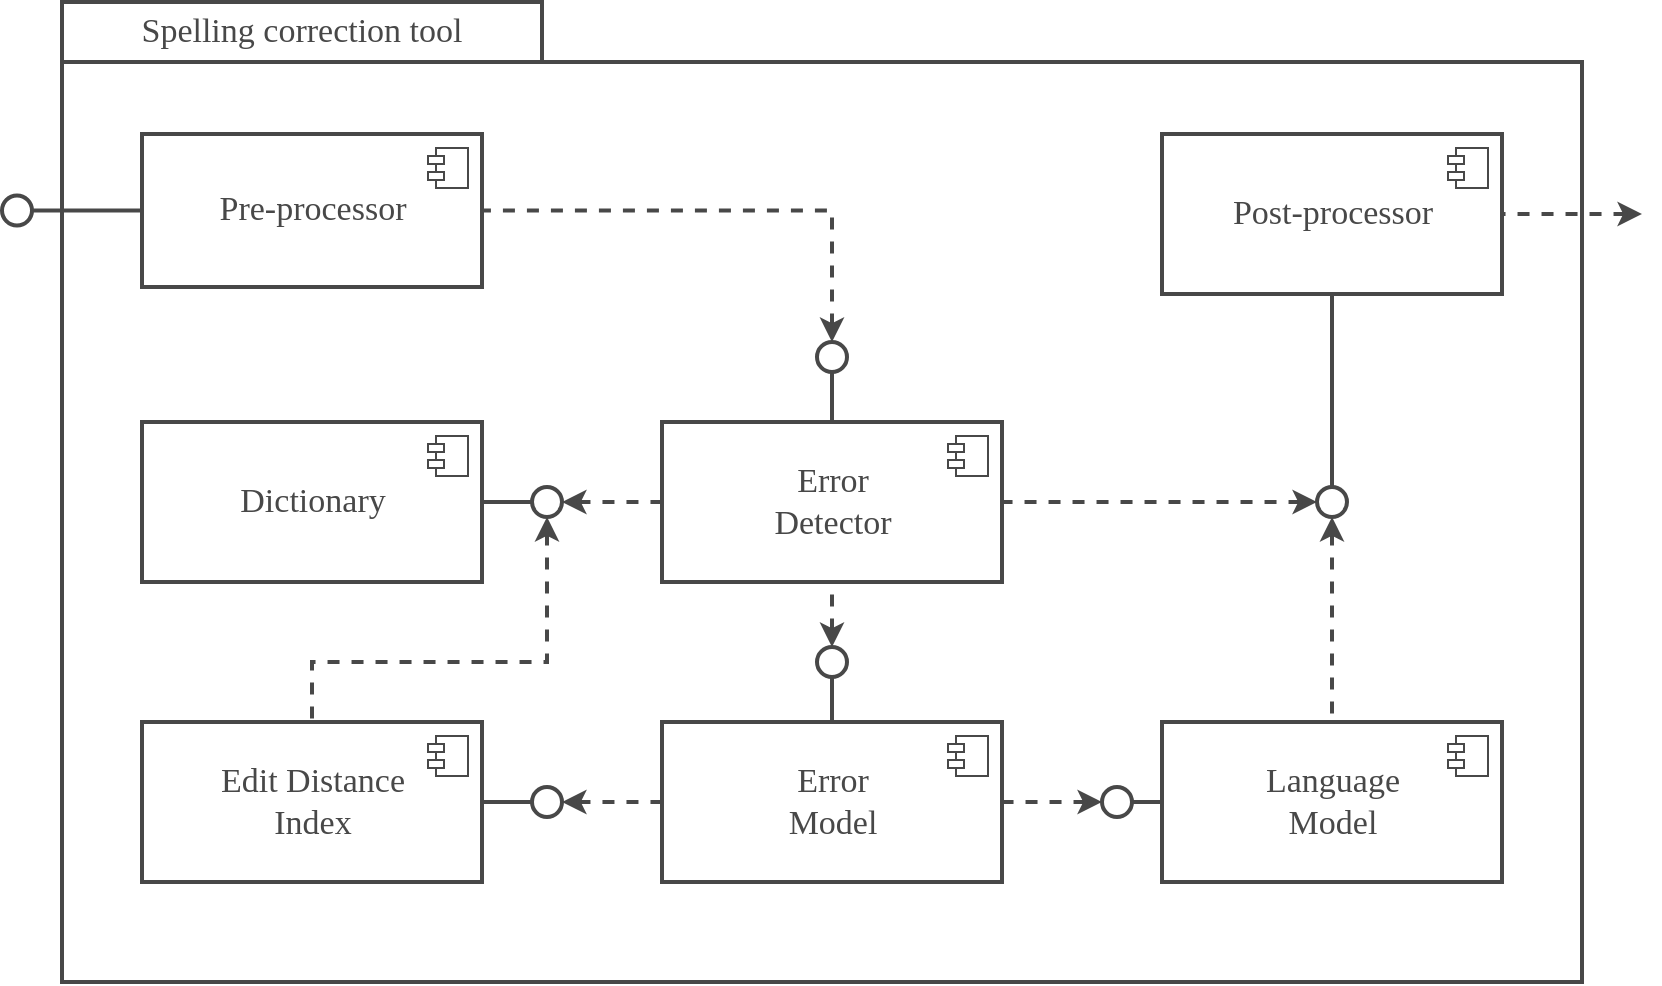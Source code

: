 <mxfile version="16.1.4" type="device"><diagram id="WbD-ZiH9MRF-BvskfDD6" name="Page-1"><mxGraphModel dx="2103" dy="255" grid="1" gridSize="10" guides="1" tooltips="1" connect="1" arrows="1" fold="1" page="1" pageScale="1" pageWidth="827" pageHeight="1169" math="0" shadow="0"><root><mxCell id="0"/><mxCell id="1" parent="0"/><mxCell id="WPqHeAIB-nKl-p0_2O8t-15" value="" style="rounded=0;whiteSpace=wrap;html=1;strokeWidth=2;strokeColor=#484848;" parent="1" vertex="1"><mxGeometry x="-1110" y="510" width="760" height="460" as="geometry"/></mxCell><mxCell id="WPqHeAIB-nKl-p0_2O8t-16" value="&lt;font color=&quot;#484848&quot; face=&quot;montserrat semibold&quot;&gt;&lt;span style=&quot;font-size: 17px&quot;&gt;Post-processor&lt;/span&gt;&lt;/font&gt;" style="html=1;dropTarget=0;strokeWidth=2;strokeColor=#484848;" parent="1" vertex="1"><mxGeometry x="-560" y="546" width="170" height="80" as="geometry"/></mxCell><mxCell id="WPqHeAIB-nKl-p0_2O8t-17" value="" style="shape=module;jettyWidth=8;jettyHeight=4;strokeColor=#484848;" parent="WPqHeAIB-nKl-p0_2O8t-16" vertex="1"><mxGeometry x="1" width="20" height="20" relative="1" as="geometry"><mxPoint x="-27" y="7" as="offset"/></mxGeometry></mxCell><mxCell id="WPqHeAIB-nKl-p0_2O8t-22" value="&lt;font style=&quot;font-size: 17px&quot;&gt;&lt;span style=&quot;color: rgb(72 , 72 , 72) ; font-family: &amp;#34;montserrat semibold&amp;#34;&quot;&gt;Error&lt;br&gt;&lt;/span&gt;&lt;span style=&quot;color: rgb(72 , 72 , 72) ; font-family: &amp;#34;montserrat semibold&amp;#34;&quot;&gt;Model&lt;/span&gt;&lt;/font&gt;" style="html=1;dropTarget=0;strokeWidth=2;strokeColor=#484848;" parent="1" vertex="1"><mxGeometry x="-810" y="840" width="170" height="80" as="geometry"/></mxCell><mxCell id="WPqHeAIB-nKl-p0_2O8t-23" value="" style="shape=module;jettyWidth=8;jettyHeight=4;strokeColor=#484848;" parent="WPqHeAIB-nKl-p0_2O8t-22" vertex="1"><mxGeometry x="1" width="20" height="20" relative="1" as="geometry"><mxPoint x="-27" y="7" as="offset"/></mxGeometry></mxCell><mxCell id="WPqHeAIB-nKl-p0_2O8t-37" value="&lt;font color=&quot;#484848&quot; face=&quot;Montserrat Semibold&quot;&gt;&lt;span style=&quot;font-size: 17px&quot;&gt;Spelling correction tool&lt;/span&gt;&lt;/font&gt;" style="rounded=0;whiteSpace=wrap;html=1;strokeColor=#484848;strokeWidth=2;" parent="1" vertex="1"><mxGeometry x="-1110" y="480" width="240" height="30" as="geometry"/></mxCell><mxCell id="WPqHeAIB-nKl-p0_2O8t-39" value="&lt;font color=&quot;#484848&quot; face=&quot;montserrat semibold&quot; style=&quot;font-size: 17px&quot;&gt;Pre-processor&lt;/font&gt;" style="html=1;dropTarget=0;strokeWidth=2;strokeColor=#484848;" parent="1" vertex="1"><mxGeometry x="-1070" y="546" width="170" height="76.5" as="geometry"/></mxCell><mxCell id="WPqHeAIB-nKl-p0_2O8t-40" value="" style="shape=module;jettyWidth=8;jettyHeight=4;strokeColor=#484848;" parent="WPqHeAIB-nKl-p0_2O8t-39" vertex="1"><mxGeometry x="1" width="20" height="20" relative="1" as="geometry"><mxPoint x="-27" y="7" as="offset"/></mxGeometry></mxCell><mxCell id="WPqHeAIB-nKl-p0_2O8t-43" value="&lt;font color=&quot;#484848&quot; face=&quot;montserrat semibold&quot; style=&quot;font-size: 17px&quot;&gt;Language&lt;br&gt;Model&lt;/font&gt;" style="html=1;dropTarget=0;strokeWidth=2;strokeColor=#484848;" parent="1" vertex="1"><mxGeometry x="-560" y="840" width="170" height="80" as="geometry"/></mxCell><mxCell id="WPqHeAIB-nKl-p0_2O8t-44" value="" style="shape=module;jettyWidth=8;jettyHeight=4;strokeColor=#484848;" parent="WPqHeAIB-nKl-p0_2O8t-43" vertex="1"><mxGeometry x="1" width="20" height="20" relative="1" as="geometry"><mxPoint x="-27" y="7" as="offset"/></mxGeometry></mxCell><mxCell id="WPqHeAIB-nKl-p0_2O8t-62" value="" style="ellipse;whiteSpace=wrap;html=1;aspect=fixed;strokeColor=#484848;strokeWidth=2;" parent="1" vertex="1"><mxGeometry x="-1140" y="576.75" width="15" height="15" as="geometry"/></mxCell><mxCell id="WPqHeAIB-nKl-p0_2O8t-63" style="edgeStyle=orthogonalEdgeStyle;rounded=0;orthogonalLoop=1;jettySize=auto;html=1;startArrow=none;startFill=0;endArrow=none;endFill=0;strokeColor=#484848;strokeWidth=2;exitX=1;exitY=0.5;exitDx=0;exitDy=0;entryX=0;entryY=0.5;entryDx=0;entryDy=0;" parent="1" source="WPqHeAIB-nKl-p0_2O8t-62" target="WPqHeAIB-nKl-p0_2O8t-39" edge="1"><mxGeometry relative="1" as="geometry"><mxPoint x="-1170" y="540" as="sourcePoint"/><mxPoint x="-1350" y="350" as="targetPoint"/><Array as="points"><mxPoint x="-1080" y="584"/><mxPoint x="-1080" y="584"/></Array></mxGeometry></mxCell><mxCell id="WPqHeAIB-nKl-p0_2O8t-65" value="" style="ellipse;whiteSpace=wrap;html=1;aspect=fixed;strokeColor=#484848;strokeWidth=2;" parent="1" vertex="1"><mxGeometry x="-732.5" y="802.5" width="15" height="15" as="geometry"/></mxCell><mxCell id="WPqHeAIB-nKl-p0_2O8t-66" value="" style="ellipse;whiteSpace=wrap;html=1;aspect=fixed;strokeColor=#484848;strokeWidth=2;" parent="1" vertex="1"><mxGeometry x="-590" y="872.5" width="15" height="15" as="geometry"/></mxCell><mxCell id="WPqHeAIB-nKl-p0_2O8t-67" style="edgeStyle=orthogonalEdgeStyle;rounded=0;orthogonalLoop=1;jettySize=auto;html=1;startArrow=none;startFill=0;endArrow=none;endFill=0;strokeColor=#484848;strokeWidth=2;exitX=0.5;exitY=1;exitDx=0;exitDy=0;entryX=0.5;entryY=0;entryDx=0;entryDy=0;" parent="1" source="WPqHeAIB-nKl-p0_2O8t-65" target="WPqHeAIB-nKl-p0_2O8t-22" edge="1"><mxGeometry relative="1" as="geometry"><mxPoint x="-870" y="629.71" as="sourcePoint"/><mxPoint x="-805" y="629.71" as="targetPoint"/><Array as="points"><mxPoint x="-725" y="830"/><mxPoint x="-725" y="830"/></Array></mxGeometry></mxCell><mxCell id="WPqHeAIB-nKl-p0_2O8t-68" style="edgeStyle=orthogonalEdgeStyle;rounded=0;orthogonalLoop=1;jettySize=auto;html=1;startArrow=none;startFill=0;endArrow=none;endFill=0;strokeColor=#484848;strokeWidth=2;exitX=1;exitY=0.5;exitDx=0;exitDy=0;entryX=0;entryY=0.5;entryDx=0;entryDy=0;" parent="1" source="WPqHeAIB-nKl-p0_2O8t-66" target="WPqHeAIB-nKl-p0_2O8t-43" edge="1"><mxGeometry relative="1" as="geometry"><mxPoint x="-847.5" y="603.5" as="sourcePoint"/><mxPoint x="-847.5" y="660" as="targetPoint"/><Array as="points"><mxPoint x="-575" y="880"/><mxPoint x="-575" y="880"/></Array></mxGeometry></mxCell><mxCell id="WPqHeAIB-nKl-p0_2O8t-69" value="" style="ellipse;whiteSpace=wrap;html=1;aspect=fixed;strokeColor=#484848;strokeWidth=2;" parent="1" vertex="1"><mxGeometry x="-482.5" y="722.5" width="15" height="15" as="geometry"/></mxCell><mxCell id="WPqHeAIB-nKl-p0_2O8t-71" style="edgeStyle=orthogonalEdgeStyle;rounded=0;orthogonalLoop=1;jettySize=auto;html=1;startArrow=none;startFill=0;endArrow=none;endFill=0;strokeColor=#484848;strokeWidth=2;entryX=0.5;entryY=1;entryDx=0;entryDy=0;exitX=0.5;exitY=0;exitDx=0;exitDy=0;" parent="1" source="WPqHeAIB-nKl-p0_2O8t-69" target="WPqHeAIB-nKl-p0_2O8t-16" edge="1"><mxGeometry relative="1" as="geometry"><mxPoint x="-742" y="740" as="sourcePoint"/><mxPoint x="-847.5" y="680" as="targetPoint"/><Array as="points"><mxPoint x="-475" y="670"/><mxPoint x="-475" y="670"/></Array></mxGeometry></mxCell><mxCell id="WPqHeAIB-nKl-p0_2O8t-72" style="edgeStyle=orthogonalEdgeStyle;rounded=0;orthogonalLoop=1;jettySize=auto;html=1;endArrow=none;endFill=0;strokeWidth=2;strokeColor=#484848;dashed=1;startArrow=classic;startFill=1;entryX=1;entryY=0.5;entryDx=0;entryDy=0;exitX=0.5;exitY=0;exitDx=0;exitDy=0;" parent="1" source="sDqQ4_i53VNcSWUXyFaf-4" target="WPqHeAIB-nKl-p0_2O8t-39" edge="1"><mxGeometry relative="1" as="geometry"><mxPoint x="-830" y="470" as="sourcePoint"/><mxPoint x="-797.5" y="469.907" as="targetPoint"/><Array as="points"/></mxGeometry></mxCell><mxCell id="WPqHeAIB-nKl-p0_2O8t-74" style="edgeStyle=orthogonalEdgeStyle;rounded=0;orthogonalLoop=1;jettySize=auto;html=1;endArrow=none;endFill=0;strokeWidth=2;strokeColor=#484848;dashed=1;startArrow=classic;startFill=1;entryX=0.5;entryY=0;entryDx=0;entryDy=0;exitX=0.5;exitY=1;exitDx=0;exitDy=0;" parent="1" source="WPqHeAIB-nKl-p0_2O8t-69" target="WPqHeAIB-nKl-p0_2O8t-43" edge="1"><mxGeometry relative="1" as="geometry"><mxPoint x="-525" y="604.75" as="sourcePoint"/><mxPoint x="-560" y="603" as="targetPoint"/><Array as="points"><mxPoint x="-475" y="750"/><mxPoint x="-475" y="750"/></Array></mxGeometry></mxCell><mxCell id="WPqHeAIB-nKl-p0_2O8t-75" style="edgeStyle=orthogonalEdgeStyle;rounded=0;orthogonalLoop=1;jettySize=auto;html=1;endArrow=none;endFill=0;strokeWidth=2;strokeColor=#484848;dashed=1;startArrow=classic;startFill=1;entryX=1;entryY=0.5;entryDx=0;entryDy=0;" parent="1" target="WPqHeAIB-nKl-p0_2O8t-16" edge="1"><mxGeometry relative="1" as="geometry"><mxPoint x="-320" y="586" as="sourcePoint"/><mxPoint x="-550" y="596" as="targetPoint"/><Array as="points"><mxPoint x="-360" y="586"/><mxPoint x="-360" y="586"/></Array></mxGeometry></mxCell><mxCell id="sDqQ4_i53VNcSWUXyFaf-3" style="edgeStyle=orthogonalEdgeStyle;rounded=0;orthogonalLoop=1;jettySize=auto;html=1;startArrow=none;startFill=0;endArrow=none;endFill=0;strokeColor=#484848;strokeWidth=2;exitX=0.5;exitY=1;exitDx=0;exitDy=0;entryX=0.5;entryY=0;entryDx=0;entryDy=0;" parent="1" source="sDqQ4_i53VNcSWUXyFaf-4" target="sDqQ4_i53VNcSWUXyFaf-1" edge="1"><mxGeometry relative="1" as="geometry"><mxPoint x="-975" y="685" as="sourcePoint"/><mxPoint x="-980" y="820" as="targetPoint"/><Array as="points"><mxPoint x="-725" y="680"/><mxPoint x="-725" y="680"/></Array></mxGeometry></mxCell><mxCell id="sDqQ4_i53VNcSWUXyFaf-4" value="" style="ellipse;whiteSpace=wrap;html=1;aspect=fixed;strokeColor=#484848;strokeWidth=2;" parent="1" vertex="1"><mxGeometry x="-732.5" y="650" width="15" height="15" as="geometry"/></mxCell><mxCell id="sDqQ4_i53VNcSWUXyFaf-1" value="&lt;font style=&quot;font-size: 17px&quot;&gt;&lt;span style=&quot;color: rgb(72 , 72 , 72) ; font-family: &amp;#34;montserrat semibold&amp;#34;&quot;&gt;Error&lt;br&gt;&lt;/span&gt;&lt;font color=&quot;#484848&quot; face=&quot;montserrat semibold&quot;&gt;Detector&lt;/font&gt;&lt;br&gt;&lt;/font&gt;" style="html=1;dropTarget=0;strokeWidth=2;strokeColor=#484848;" parent="1" vertex="1"><mxGeometry x="-810" y="690" width="170" height="80" as="geometry"/></mxCell><mxCell id="sDqQ4_i53VNcSWUXyFaf-2" value="" style="shape=module;jettyWidth=8;jettyHeight=4;strokeColor=#484848;" parent="sDqQ4_i53VNcSWUXyFaf-1" vertex="1"><mxGeometry x="1" width="20" height="20" relative="1" as="geometry"><mxPoint x="-27" y="7" as="offset"/></mxGeometry></mxCell><mxCell id="sDqQ4_i53VNcSWUXyFaf-5" value="" style="edgeStyle=orthogonalEdgeStyle;rounded=0;orthogonalLoop=1;jettySize=auto;html=1;endArrow=none;endFill=0;strokeWidth=2;strokeColor=#484848;dashed=1;startArrow=classic;startFill=1;entryX=1;entryY=0.5;entryDx=0;entryDy=0;exitX=0;exitY=0.5;exitDx=0;exitDy=0;" parent="1" source="WPqHeAIB-nKl-p0_2O8t-66" target="WPqHeAIB-nKl-p0_2O8t-22" edge="1"><mxGeometry relative="1" as="geometry"><mxPoint x="-772.5" y="593.5" as="sourcePoint"/><mxPoint x="-947.5" y="810" as="targetPoint"/><Array as="points"><mxPoint x="-630" y="880"/><mxPoint x="-630" y="880"/></Array></mxGeometry></mxCell><mxCell id="sDqQ4_i53VNcSWUXyFaf-7" style="edgeStyle=orthogonalEdgeStyle;rounded=0;orthogonalLoop=1;jettySize=auto;html=1;endArrow=none;endFill=0;strokeWidth=2;strokeColor=#484848;dashed=1;startArrow=classic;startFill=1;entryX=0.5;entryY=1;entryDx=0;entryDy=0;exitX=0.5;exitY=0;exitDx=0;exitDy=0;" parent="1" source="WPqHeAIB-nKl-p0_2O8t-65" target="sDqQ4_i53VNcSWUXyFaf-1" edge="1"><mxGeometry relative="1" as="geometry"><mxPoint x="-975" y="670.0" as="sourcePoint"/><mxPoint x="-975" y="632.5" as="targetPoint"/><Array as="points"><mxPoint x="-725" y="790"/><mxPoint x="-725" y="790"/></Array></mxGeometry></mxCell><mxCell id="vL3eTQ4pp4WK1Fbb5k3O-1" value="&lt;font color=&quot;#484848&quot; face=&quot;montserrat semibold&quot;&gt;&lt;span style=&quot;font-size: 17px&quot;&gt;Dictionary&lt;/span&gt;&lt;/font&gt;" style="html=1;dropTarget=0;strokeWidth=2;strokeColor=#484848;" vertex="1" parent="1"><mxGeometry x="-1070" y="690" width="170" height="80" as="geometry"/></mxCell><mxCell id="vL3eTQ4pp4WK1Fbb5k3O-2" value="" style="shape=module;jettyWidth=8;jettyHeight=4;strokeColor=#484848;" vertex="1" parent="vL3eTQ4pp4WK1Fbb5k3O-1"><mxGeometry x="1" width="20" height="20" relative="1" as="geometry"><mxPoint x="-27" y="7" as="offset"/></mxGeometry></mxCell><mxCell id="vL3eTQ4pp4WK1Fbb5k3O-3" value="&lt;font color=&quot;#484848&quot; face=&quot;montserrat semibold&quot;&gt;&lt;span style=&quot;font-size: 17px&quot;&gt;Edit Distance &lt;br&gt;Index&lt;br&gt;&lt;/span&gt;&lt;/font&gt;" style="html=1;dropTarget=0;strokeWidth=2;strokeColor=#484848;" vertex="1" parent="1"><mxGeometry x="-1070" y="840" width="170" height="80" as="geometry"/></mxCell><mxCell id="vL3eTQ4pp4WK1Fbb5k3O-4" value="" style="shape=module;jettyWidth=8;jettyHeight=4;strokeColor=#484848;" vertex="1" parent="vL3eTQ4pp4WK1Fbb5k3O-3"><mxGeometry x="1" width="20" height="20" relative="1" as="geometry"><mxPoint x="-27" y="7" as="offset"/></mxGeometry></mxCell><mxCell id="vL3eTQ4pp4WK1Fbb5k3O-7" value="" style="ellipse;whiteSpace=wrap;html=1;aspect=fixed;strokeColor=#484848;strokeWidth=2;" vertex="1" parent="1"><mxGeometry x="-875" y="722.5" width="15" height="15" as="geometry"/></mxCell><mxCell id="vL3eTQ4pp4WK1Fbb5k3O-8" style="edgeStyle=orthogonalEdgeStyle;rounded=0;orthogonalLoop=1;jettySize=auto;html=1;startArrow=none;startFill=0;endArrow=none;endFill=0;strokeColor=#484848;strokeWidth=2;entryX=1;entryY=0.5;entryDx=0;entryDy=0;exitX=0;exitY=0.5;exitDx=0;exitDy=0;" edge="1" parent="1" source="vL3eTQ4pp4WK1Fbb5k3O-7" target="vL3eTQ4pp4WK1Fbb5k3O-1"><mxGeometry relative="1" as="geometry"><mxPoint x="-732" y="732.5" as="sourcePoint"/><mxPoint x="-455" y="650.0" as="targetPoint"/><Array as="points"/></mxGeometry></mxCell><mxCell id="vL3eTQ4pp4WK1Fbb5k3O-10" style="edgeStyle=orthogonalEdgeStyle;rounded=0;orthogonalLoop=1;jettySize=auto;html=1;endArrow=none;endFill=0;strokeWidth=2;strokeColor=#484848;dashed=1;startArrow=classic;startFill=1;entryX=0;entryY=0.5;entryDx=0;entryDy=0;exitX=1;exitY=0.5;exitDx=0;exitDy=0;" edge="1" parent="1" source="vL3eTQ4pp4WK1Fbb5k3O-7" target="sDqQ4_i53VNcSWUXyFaf-1"><mxGeometry relative="1" as="geometry"><mxPoint x="-739.5" y="740" as="sourcePoint"/><mxPoint x="-890" y="740" as="targetPoint"/><Array as="points"><mxPoint x="-820" y="730"/><mxPoint x="-820" y="730"/></Array></mxGeometry></mxCell><mxCell id="vL3eTQ4pp4WK1Fbb5k3O-11" value="" style="ellipse;whiteSpace=wrap;html=1;aspect=fixed;strokeColor=#484848;strokeWidth=2;" vertex="1" parent="1"><mxGeometry x="-875" y="872.5" width="15" height="15" as="geometry"/></mxCell><mxCell id="vL3eTQ4pp4WK1Fbb5k3O-12" style="edgeStyle=orthogonalEdgeStyle;rounded=0;orthogonalLoop=1;jettySize=auto;html=1;startArrow=none;startFill=0;endArrow=none;endFill=0;strokeColor=#484848;strokeWidth=2;entryX=0;entryY=0.5;entryDx=0;entryDy=0;exitX=1;exitY=0.5;exitDx=0;exitDy=0;" edge="1" parent="1" source="vL3eTQ4pp4WK1Fbb5k3O-3" target="vL3eTQ4pp4WK1Fbb5k3O-11"><mxGeometry relative="1" as="geometry"><mxPoint x="-765" y="690" as="sourcePoint"/><mxPoint x="-765" y="660" as="targetPoint"/><Array as="points"><mxPoint x="-880" y="880"/><mxPoint x="-880" y="880"/></Array></mxGeometry></mxCell><mxCell id="vL3eTQ4pp4WK1Fbb5k3O-13" value="" style="edgeStyle=orthogonalEdgeStyle;rounded=0;orthogonalLoop=1;jettySize=auto;html=1;endArrow=none;endFill=0;strokeWidth=2;strokeColor=#484848;dashed=1;startArrow=classic;startFill=1;entryX=0;entryY=0.5;entryDx=0;entryDy=0;exitX=1;exitY=0.5;exitDx=0;exitDy=0;" edge="1" parent="1" source="vL3eTQ4pp4WK1Fbb5k3O-11" target="WPqHeAIB-nKl-p0_2O8t-22"><mxGeometry relative="1" as="geometry"><mxPoint x="-739.5" y="890" as="sourcePoint"/><mxPoint x="-890" y="890" as="targetPoint"/><Array as="points"><mxPoint x="-850" y="880"/><mxPoint x="-850" y="880"/></Array></mxGeometry></mxCell><mxCell id="vL3eTQ4pp4WK1Fbb5k3O-15" style="edgeStyle=orthogonalEdgeStyle;rounded=0;orthogonalLoop=1;jettySize=auto;html=1;endArrow=none;endFill=0;strokeWidth=2;strokeColor=#484848;dashed=1;startArrow=classic;startFill=1;entryX=1;entryY=0.5;entryDx=0;entryDy=0;exitX=0;exitY=0.5;exitDx=0;exitDy=0;" edge="1" parent="1" source="WPqHeAIB-nKl-p0_2O8t-69" target="sDqQ4_i53VNcSWUXyFaf-1"><mxGeometry relative="1" as="geometry"><mxPoint x="-455.0" y="747.5" as="sourcePoint"/><mxPoint x="-455.0" y="850" as="targetPoint"/><Array as="points"/></mxGeometry></mxCell><mxCell id="vL3eTQ4pp4WK1Fbb5k3O-17" value="" style="edgeStyle=orthogonalEdgeStyle;rounded=0;orthogonalLoop=1;jettySize=auto;html=1;endArrow=none;endFill=0;strokeWidth=2;strokeColor=#484848;dashed=1;startArrow=classic;startFill=1;entryX=0.5;entryY=0;entryDx=0;entryDy=0;exitX=0.5;exitY=1;exitDx=0;exitDy=0;" edge="1" parent="1" source="vL3eTQ4pp4WK1Fbb5k3O-7" target="vL3eTQ4pp4WK1Fbb5k3O-3"><mxGeometry relative="1" as="geometry"><mxPoint x="-850" y="890" as="sourcePoint"/><mxPoint x="-800" y="890" as="targetPoint"/><Array as="points"><mxPoint x="-867" y="810"/><mxPoint x="-985" y="810"/></Array></mxGeometry></mxCell></root></mxGraphModel></diagram></mxfile>